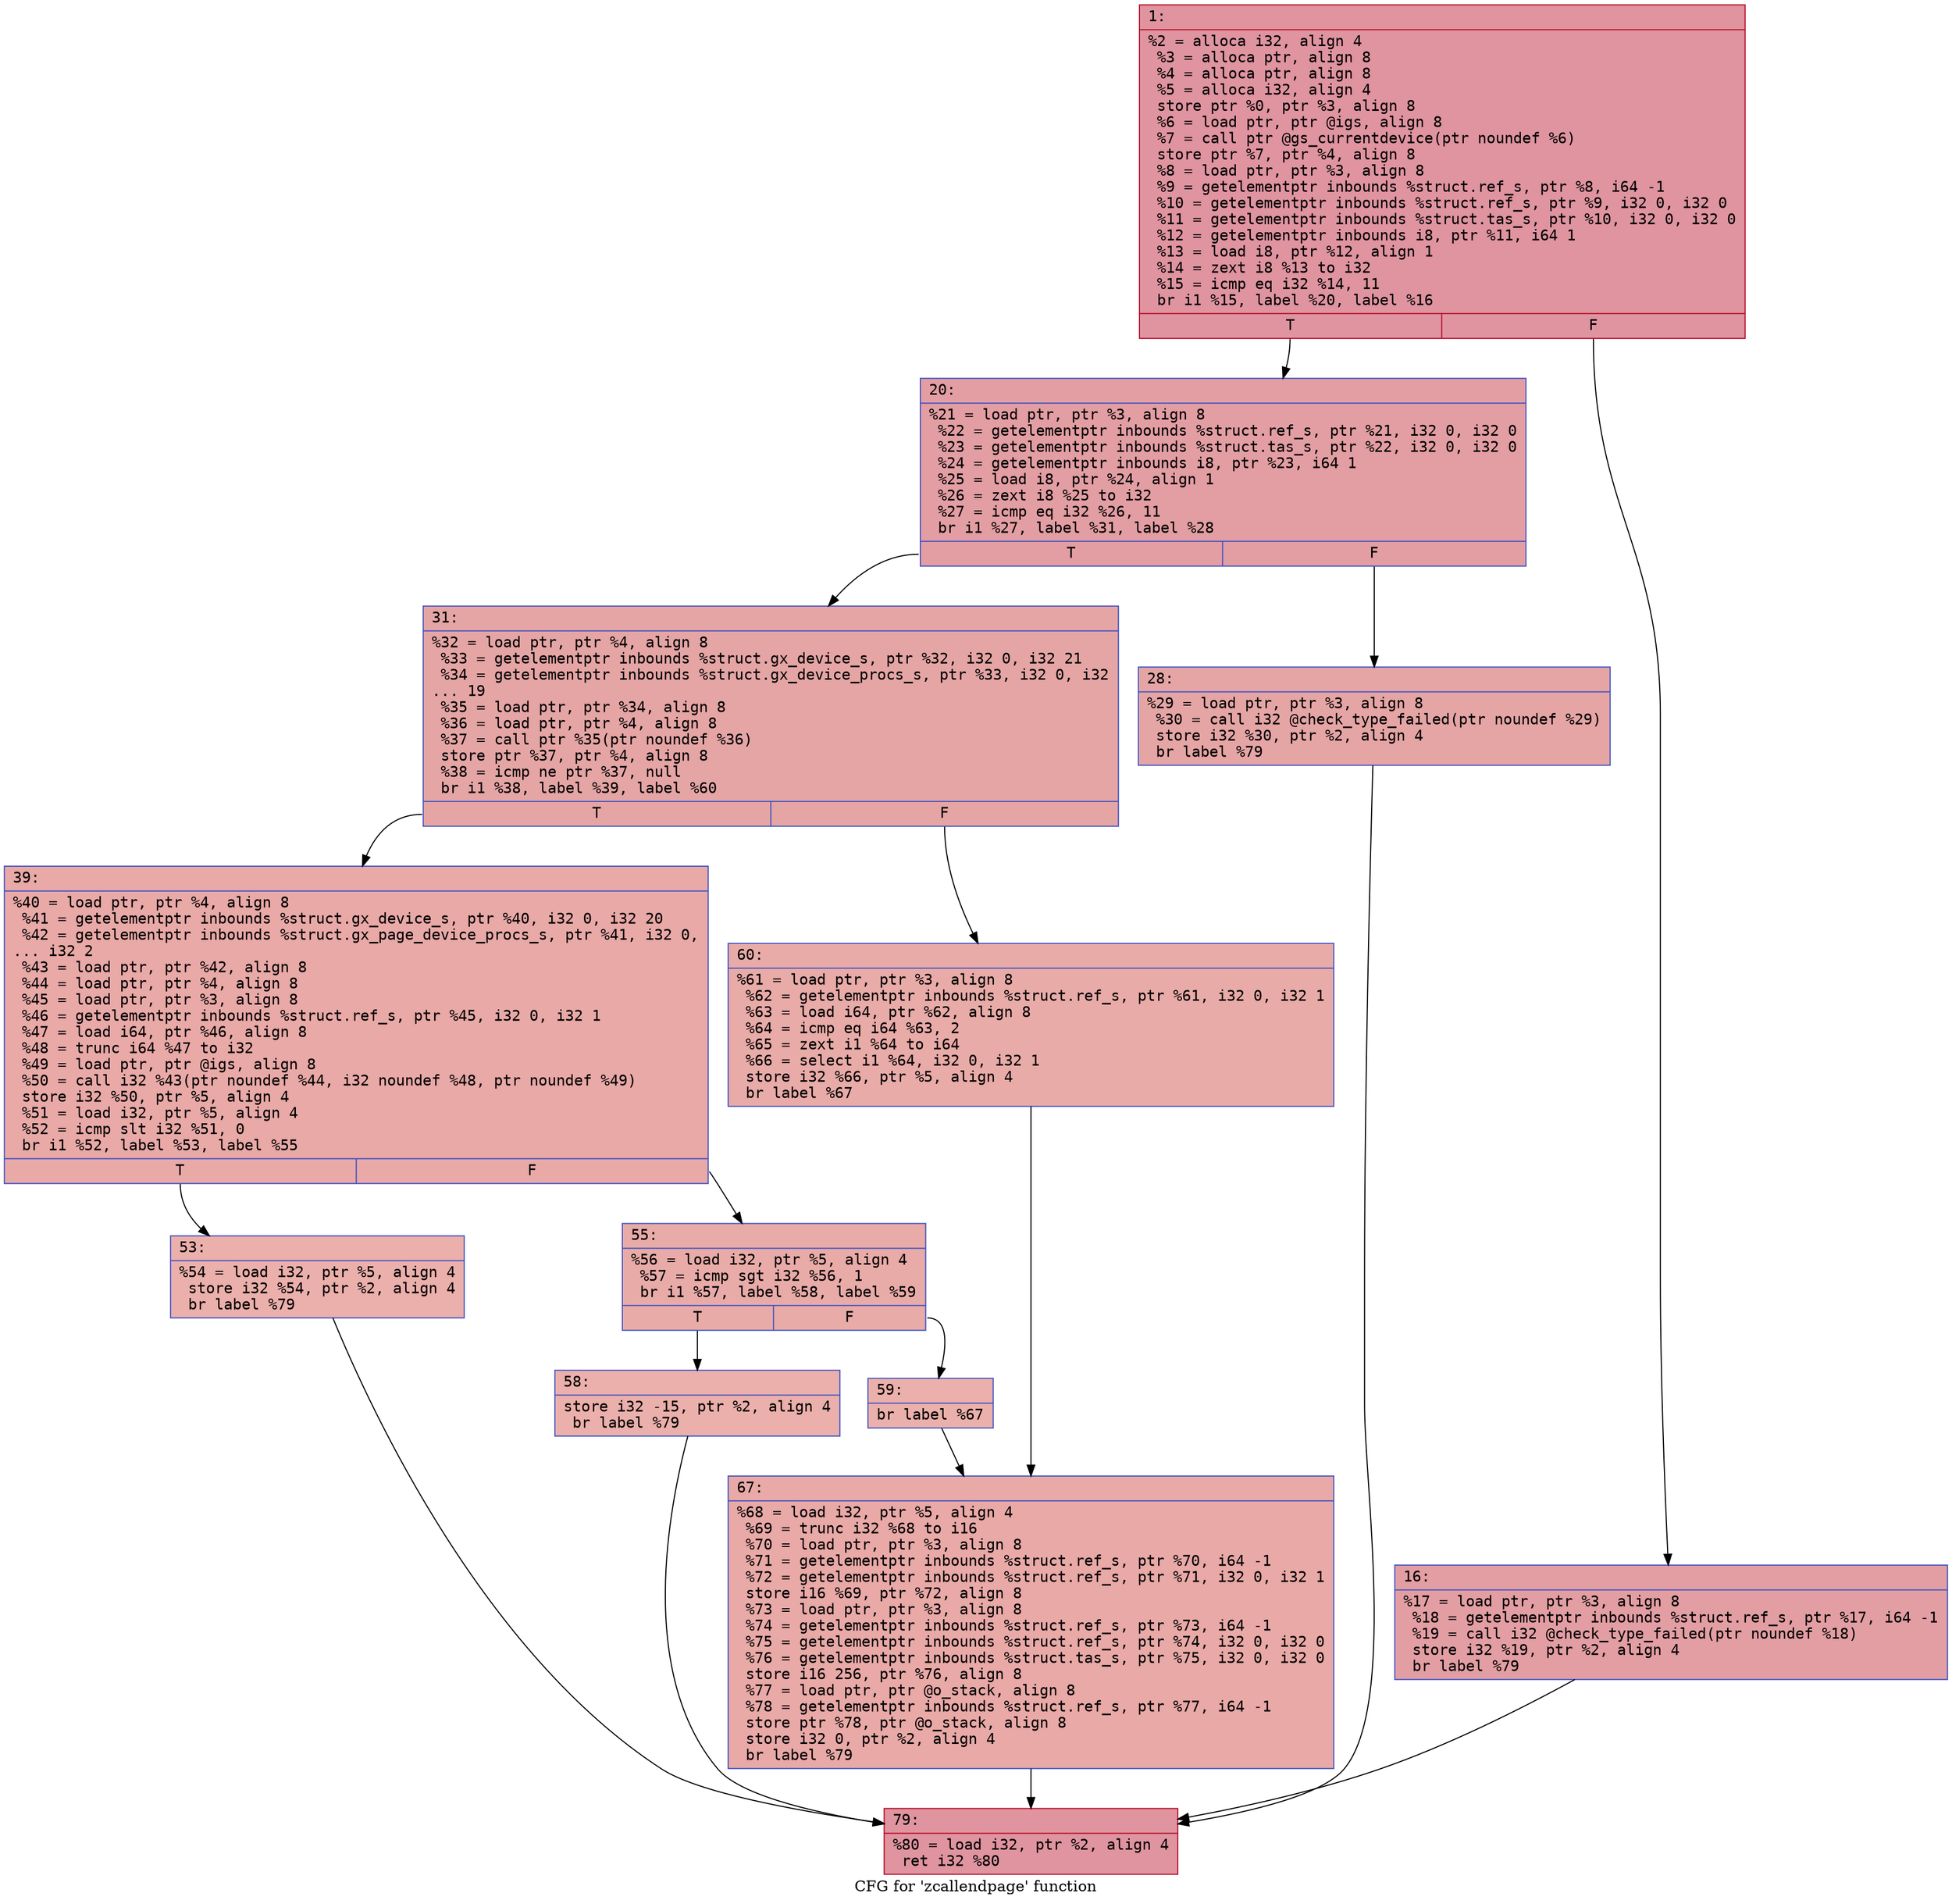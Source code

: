 digraph "CFG for 'zcallendpage' function" {
	label="CFG for 'zcallendpage' function";

	Node0x60000010ff70 [shape=record,color="#b70d28ff", style=filled, fillcolor="#b70d2870" fontname="Courier",label="{1:\l|  %2 = alloca i32, align 4\l  %3 = alloca ptr, align 8\l  %4 = alloca ptr, align 8\l  %5 = alloca i32, align 4\l  store ptr %0, ptr %3, align 8\l  %6 = load ptr, ptr @igs, align 8\l  %7 = call ptr @gs_currentdevice(ptr noundef %6)\l  store ptr %7, ptr %4, align 8\l  %8 = load ptr, ptr %3, align 8\l  %9 = getelementptr inbounds %struct.ref_s, ptr %8, i64 -1\l  %10 = getelementptr inbounds %struct.ref_s, ptr %9, i32 0, i32 0\l  %11 = getelementptr inbounds %struct.tas_s, ptr %10, i32 0, i32 0\l  %12 = getelementptr inbounds i8, ptr %11, i64 1\l  %13 = load i8, ptr %12, align 1\l  %14 = zext i8 %13 to i32\l  %15 = icmp eq i32 %14, 11\l  br i1 %15, label %20, label %16\l|{<s0>T|<s1>F}}"];
	Node0x60000010ff70:s0 -> Node0x600000108050[tooltip="1 -> 20\nProbability 50.00%" ];
	Node0x60000010ff70:s1 -> Node0x600000108000[tooltip="1 -> 16\nProbability 50.00%" ];
	Node0x600000108000 [shape=record,color="#3d50c3ff", style=filled, fillcolor="#be242e70" fontname="Courier",label="{16:\l|  %17 = load ptr, ptr %3, align 8\l  %18 = getelementptr inbounds %struct.ref_s, ptr %17, i64 -1\l  %19 = call i32 @check_type_failed(ptr noundef %18)\l  store i32 %19, ptr %2, align 4\l  br label %79\l}"];
	Node0x600000108000 -> Node0x600000108370[tooltip="16 -> 79\nProbability 100.00%" ];
	Node0x600000108050 [shape=record,color="#3d50c3ff", style=filled, fillcolor="#be242e70" fontname="Courier",label="{20:\l|  %21 = load ptr, ptr %3, align 8\l  %22 = getelementptr inbounds %struct.ref_s, ptr %21, i32 0, i32 0\l  %23 = getelementptr inbounds %struct.tas_s, ptr %22, i32 0, i32 0\l  %24 = getelementptr inbounds i8, ptr %23, i64 1\l  %25 = load i8, ptr %24, align 1\l  %26 = zext i8 %25 to i32\l  %27 = icmp eq i32 %26, 11\l  br i1 %27, label %31, label %28\l|{<s0>T|<s1>F}}"];
	Node0x600000108050:s0 -> Node0x6000001080f0[tooltip="20 -> 31\nProbability 50.00%" ];
	Node0x600000108050:s1 -> Node0x6000001080a0[tooltip="20 -> 28\nProbability 50.00%" ];
	Node0x6000001080a0 [shape=record,color="#3d50c3ff", style=filled, fillcolor="#c5333470" fontname="Courier",label="{28:\l|  %29 = load ptr, ptr %3, align 8\l  %30 = call i32 @check_type_failed(ptr noundef %29)\l  store i32 %30, ptr %2, align 4\l  br label %79\l}"];
	Node0x6000001080a0 -> Node0x600000108370[tooltip="28 -> 79\nProbability 100.00%" ];
	Node0x6000001080f0 [shape=record,color="#3d50c3ff", style=filled, fillcolor="#c5333470" fontname="Courier",label="{31:\l|  %32 = load ptr, ptr %4, align 8\l  %33 = getelementptr inbounds %struct.gx_device_s, ptr %32, i32 0, i32 21\l  %34 = getelementptr inbounds %struct.gx_device_procs_s, ptr %33, i32 0, i32\l... 19\l  %35 = load ptr, ptr %34, align 8\l  %36 = load ptr, ptr %4, align 8\l  %37 = call ptr %35(ptr noundef %36)\l  store ptr %37, ptr %4, align 8\l  %38 = icmp ne ptr %37, null\l  br i1 %38, label %39, label %60\l|{<s0>T|<s1>F}}"];
	Node0x6000001080f0:s0 -> Node0x600000108140[tooltip="31 -> 39\nProbability 62.50%" ];
	Node0x6000001080f0:s1 -> Node0x6000001082d0[tooltip="31 -> 60\nProbability 37.50%" ];
	Node0x600000108140 [shape=record,color="#3d50c3ff", style=filled, fillcolor="#ca3b3770" fontname="Courier",label="{39:\l|  %40 = load ptr, ptr %4, align 8\l  %41 = getelementptr inbounds %struct.gx_device_s, ptr %40, i32 0, i32 20\l  %42 = getelementptr inbounds %struct.gx_page_device_procs_s, ptr %41, i32 0,\l... i32 2\l  %43 = load ptr, ptr %42, align 8\l  %44 = load ptr, ptr %4, align 8\l  %45 = load ptr, ptr %3, align 8\l  %46 = getelementptr inbounds %struct.ref_s, ptr %45, i32 0, i32 1\l  %47 = load i64, ptr %46, align 8\l  %48 = trunc i64 %47 to i32\l  %49 = load ptr, ptr @igs, align 8\l  %50 = call i32 %43(ptr noundef %44, i32 noundef %48, ptr noundef %49)\l  store i32 %50, ptr %5, align 4\l  %51 = load i32, ptr %5, align 4\l  %52 = icmp slt i32 %51, 0\l  br i1 %52, label %53, label %55\l|{<s0>T|<s1>F}}"];
	Node0x600000108140:s0 -> Node0x600000108190[tooltip="39 -> 53\nProbability 37.50%" ];
	Node0x600000108140:s1 -> Node0x6000001081e0[tooltip="39 -> 55\nProbability 62.50%" ];
	Node0x600000108190 [shape=record,color="#3d50c3ff", style=filled, fillcolor="#d24b4070" fontname="Courier",label="{53:\l|  %54 = load i32, ptr %5, align 4\l  store i32 %54, ptr %2, align 4\l  br label %79\l}"];
	Node0x600000108190 -> Node0x600000108370[tooltip="53 -> 79\nProbability 100.00%" ];
	Node0x6000001081e0 [shape=record,color="#3d50c3ff", style=filled, fillcolor="#cc403a70" fontname="Courier",label="{55:\l|  %56 = load i32, ptr %5, align 4\l  %57 = icmp sgt i32 %56, 1\l  br i1 %57, label %58, label %59\l|{<s0>T|<s1>F}}"];
	Node0x6000001081e0:s0 -> Node0x600000108230[tooltip="55 -> 58\nProbability 50.00%" ];
	Node0x6000001081e0:s1 -> Node0x600000108280[tooltip="55 -> 59\nProbability 50.00%" ];
	Node0x600000108230 [shape=record,color="#3d50c3ff", style=filled, fillcolor="#d24b4070" fontname="Courier",label="{58:\l|  store i32 -15, ptr %2, align 4\l  br label %79\l}"];
	Node0x600000108230 -> Node0x600000108370[tooltip="58 -> 79\nProbability 100.00%" ];
	Node0x600000108280 [shape=record,color="#3d50c3ff", style=filled, fillcolor="#d24b4070" fontname="Courier",label="{59:\l|  br label %67\l}"];
	Node0x600000108280 -> Node0x600000108320[tooltip="59 -> 67\nProbability 100.00%" ];
	Node0x6000001082d0 [shape=record,color="#3d50c3ff", style=filled, fillcolor="#cc403a70" fontname="Courier",label="{60:\l|  %61 = load ptr, ptr %3, align 8\l  %62 = getelementptr inbounds %struct.ref_s, ptr %61, i32 0, i32 1\l  %63 = load i64, ptr %62, align 8\l  %64 = icmp eq i64 %63, 2\l  %65 = zext i1 %64 to i64\l  %66 = select i1 %64, i32 0, i32 1\l  store i32 %66, ptr %5, align 4\l  br label %67\l}"];
	Node0x6000001082d0 -> Node0x600000108320[tooltip="60 -> 67\nProbability 100.00%" ];
	Node0x600000108320 [shape=record,color="#3d50c3ff", style=filled, fillcolor="#ca3b3770" fontname="Courier",label="{67:\l|  %68 = load i32, ptr %5, align 4\l  %69 = trunc i32 %68 to i16\l  %70 = load ptr, ptr %3, align 8\l  %71 = getelementptr inbounds %struct.ref_s, ptr %70, i64 -1\l  %72 = getelementptr inbounds %struct.ref_s, ptr %71, i32 0, i32 1\l  store i16 %69, ptr %72, align 8\l  %73 = load ptr, ptr %3, align 8\l  %74 = getelementptr inbounds %struct.ref_s, ptr %73, i64 -1\l  %75 = getelementptr inbounds %struct.ref_s, ptr %74, i32 0, i32 0\l  %76 = getelementptr inbounds %struct.tas_s, ptr %75, i32 0, i32 0\l  store i16 256, ptr %76, align 8\l  %77 = load ptr, ptr @o_stack, align 8\l  %78 = getelementptr inbounds %struct.ref_s, ptr %77, i64 -1\l  store ptr %78, ptr @o_stack, align 8\l  store i32 0, ptr %2, align 4\l  br label %79\l}"];
	Node0x600000108320 -> Node0x600000108370[tooltip="67 -> 79\nProbability 100.00%" ];
	Node0x600000108370 [shape=record,color="#b70d28ff", style=filled, fillcolor="#b70d2870" fontname="Courier",label="{79:\l|  %80 = load i32, ptr %2, align 4\l  ret i32 %80\l}"];
}

